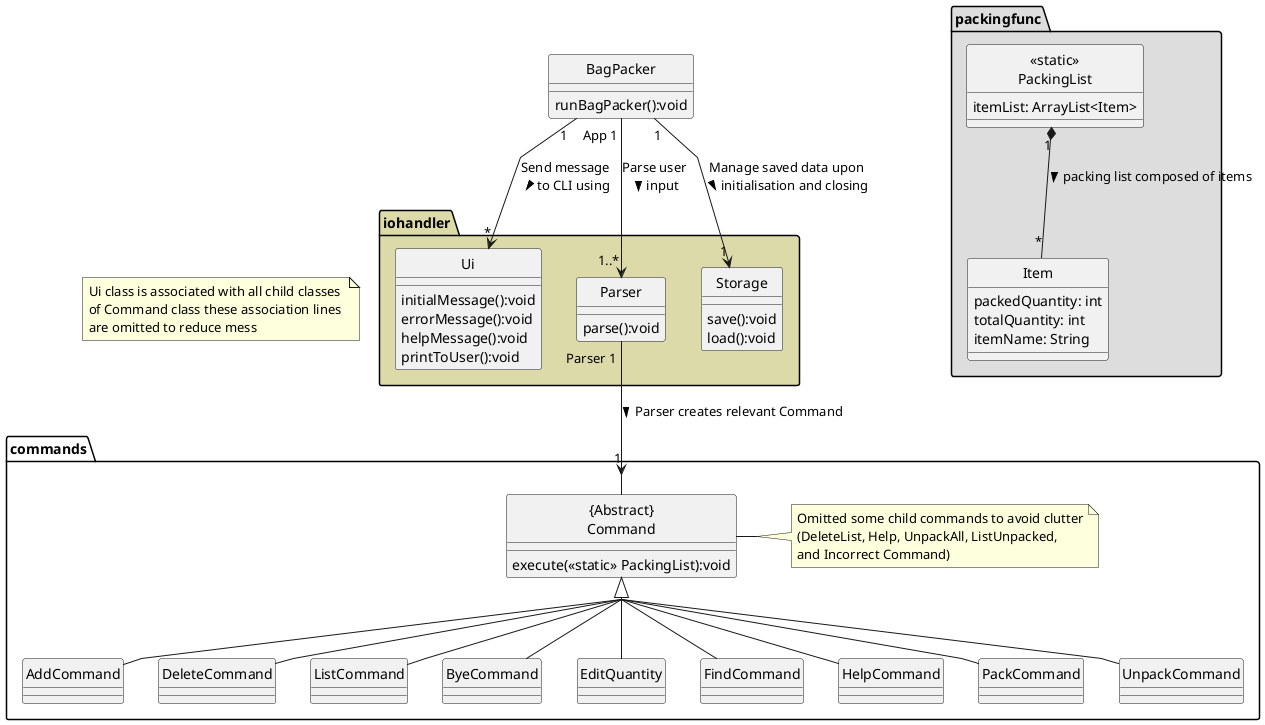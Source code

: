 @startuml
'https://plantuml.com/sequence-diagram
### Command Mechanisms:
For all valid commands, the mechanism of implementation are as follows:
1. Read input - ```runBagPacker()``` method in ```BagPacker``` calls the ```Parser``` class to read user input command
2. Create command object - The ```Parser``` class creates a corresponding command object of the relevant command
3. Execute command object - ```runBagPacker()``` method executes the ```.execute()``` method (overridden by child classes) of the command object
   which runs the actual command function
autonumber

@startuml
skinparam linetype polyline
hide circle
namespace packingfunc #DDDDDD {
    class Item{
    packedQuantity: int
    totalQuantity: int
    itemName: String
    }
    class "<<static>>\nPackingList" as PackingList{
    itemList: ArrayList<Item>
    }
}
class BagPacker{
runBagPacker():void
}
namespace iohandler #DDDAAA {
    class Parser{
    parse():void
    }
    class Storage{
            save():void
            load():void
        }
    class Ui{
            initialMessage():void
            errorMessage():void
            helpMessage():void
            printToUser():void
    }
}
note "Ui class is associated with all child classes \nof Command class these association lines \nare omitted to reduce mess" as uiNote
uiNote .[Hidden] Ui
namespace commands {
    class "{Abstract}\nCommand" as Command{
    execute(<<static>> PackingList):void
    }
    note right
    Omitted some child commands to avoid clutter
    (DeleteList, Help, UnpackAll, ListUnpacked,
    and Incorrect Command)
    end note
    skinparam groupInheritance 2

    class AddCommand extends Command
    class DeleteCommand extends Command
    class ListCommand extends Command
    class ByeCommand extends Command
    class EditQuantity extends Command
    class FindCommand extends Command
    class HelpCommand extends Command
    class PackCommand extends Command
    class UnpackCommand extends Command
}
BagPacker "App 1" --> "1..*" Parser : Parse user \ninput >
BagPacker "1" --> "1" Storage : Manage saved data upon \ninitialisation and closing >
BagPacker "1" --> "*" Ui : Send message \nto CLI using >
PackingList "1" *-- "*" Item : packing list composed of items >
Parser "Parser 1" --> "1" Command : Parser creates relevant Command >

@enduml